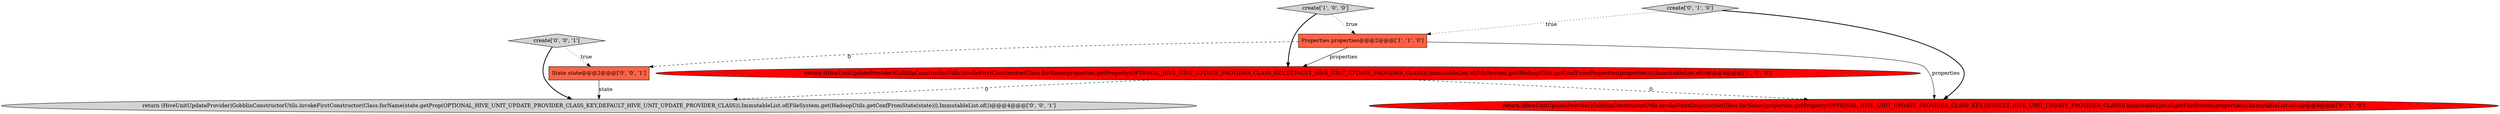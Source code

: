 digraph {
4 [style = filled, label = "create['0', '1', '0']", fillcolor = lightgray, shape = diamond image = "AAA0AAABBB2BBB"];
0 [style = filled, label = "create['1', '0', '0']", fillcolor = lightgray, shape = diamond image = "AAA0AAABBB1BBB"];
2 [style = filled, label = "Properties properties@@@2@@@['1', '1', '0']", fillcolor = tomato, shape = box image = "AAA0AAABBB1BBB"];
6 [style = filled, label = "State state@@@2@@@['0', '0', '1']", fillcolor = tomato, shape = box image = "AAA0AAABBB3BBB"];
7 [style = filled, label = "create['0', '0', '1']", fillcolor = lightgray, shape = diamond image = "AAA0AAABBB3BBB"];
5 [style = filled, label = "return (HiveUnitUpdateProvider)GobblinConstructorUtils.invokeFirstConstructor(Class.forName(state.getProp(OPTIONAL_HIVE_UNIT_UPDATE_PROVIDER_CLASS_KEY,DEFAULT_HIVE_UNIT_UPDATE_PROVIDER_CLASS)),ImmutableList.of(FileSystem.get(HadoopUtils.getConfFromState(state))),ImmutableList.of())@@@4@@@['0', '0', '1']", fillcolor = lightgray, shape = ellipse image = "AAA0AAABBB3BBB"];
1 [style = filled, label = "return (HiveUnitUpdateProvider)GobblinConstructorUtils.invokeFirstConstructor(Class.forName(properties.getProperty(OPTIONAL_HIVE_UNIT_UPDATE_PROVIDER_CLASS_KEY,DEFAULT_HIVE_UNIT_UPDATE_PROVIDER_CLASS)),ImmutableList.of(FileSystem.get(HadoopUtils.getConfFromProperties(properties))),ImmutableList.of())@@@4@@@['1', '0', '0']", fillcolor = red, shape = ellipse image = "AAA1AAABBB1BBB"];
3 [style = filled, label = "return (HiveUnitUpdateProvider)GobblinConstructorUtils.invokeFirstConstructor(Class.forName(properties.getProperty(OPTIONAL_HIVE_UNIT_UPDATE_PROVIDER_CLASS_KEY,DEFAULT_HIVE_UNIT_UPDATE_PROVIDER_CLASS)),ImmutableList.of(getFileSystem(properties)),ImmutableList.of())@@@4@@@['0', '1', '0']", fillcolor = red, shape = ellipse image = "AAA1AAABBB2BBB"];
2->1 [style = solid, label="properties"];
2->3 [style = solid, label="properties"];
4->3 [style = bold, label=""];
7->6 [style = dotted, label="true"];
7->5 [style = bold, label=""];
0->2 [style = dotted, label="true"];
1->3 [style = dashed, label="0"];
1->5 [style = dashed, label="0"];
6->5 [style = solid, label="state"];
0->1 [style = bold, label=""];
4->2 [style = dotted, label="true"];
2->6 [style = dashed, label="0"];
}
